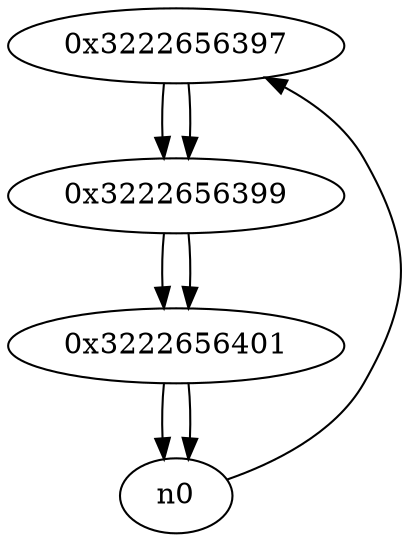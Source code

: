 digraph G{
/* nodes */
  n1 [label="0x3222656397"]
  n2 [label="0x3222656399"]
  n3 [label="0x3222656401"]
/* edges */
n1 -> n2;
n0 -> n1;
n2 -> n3;
n1 -> n2;
n3 -> n0;
n3 -> n0;
n2 -> n3;
}
